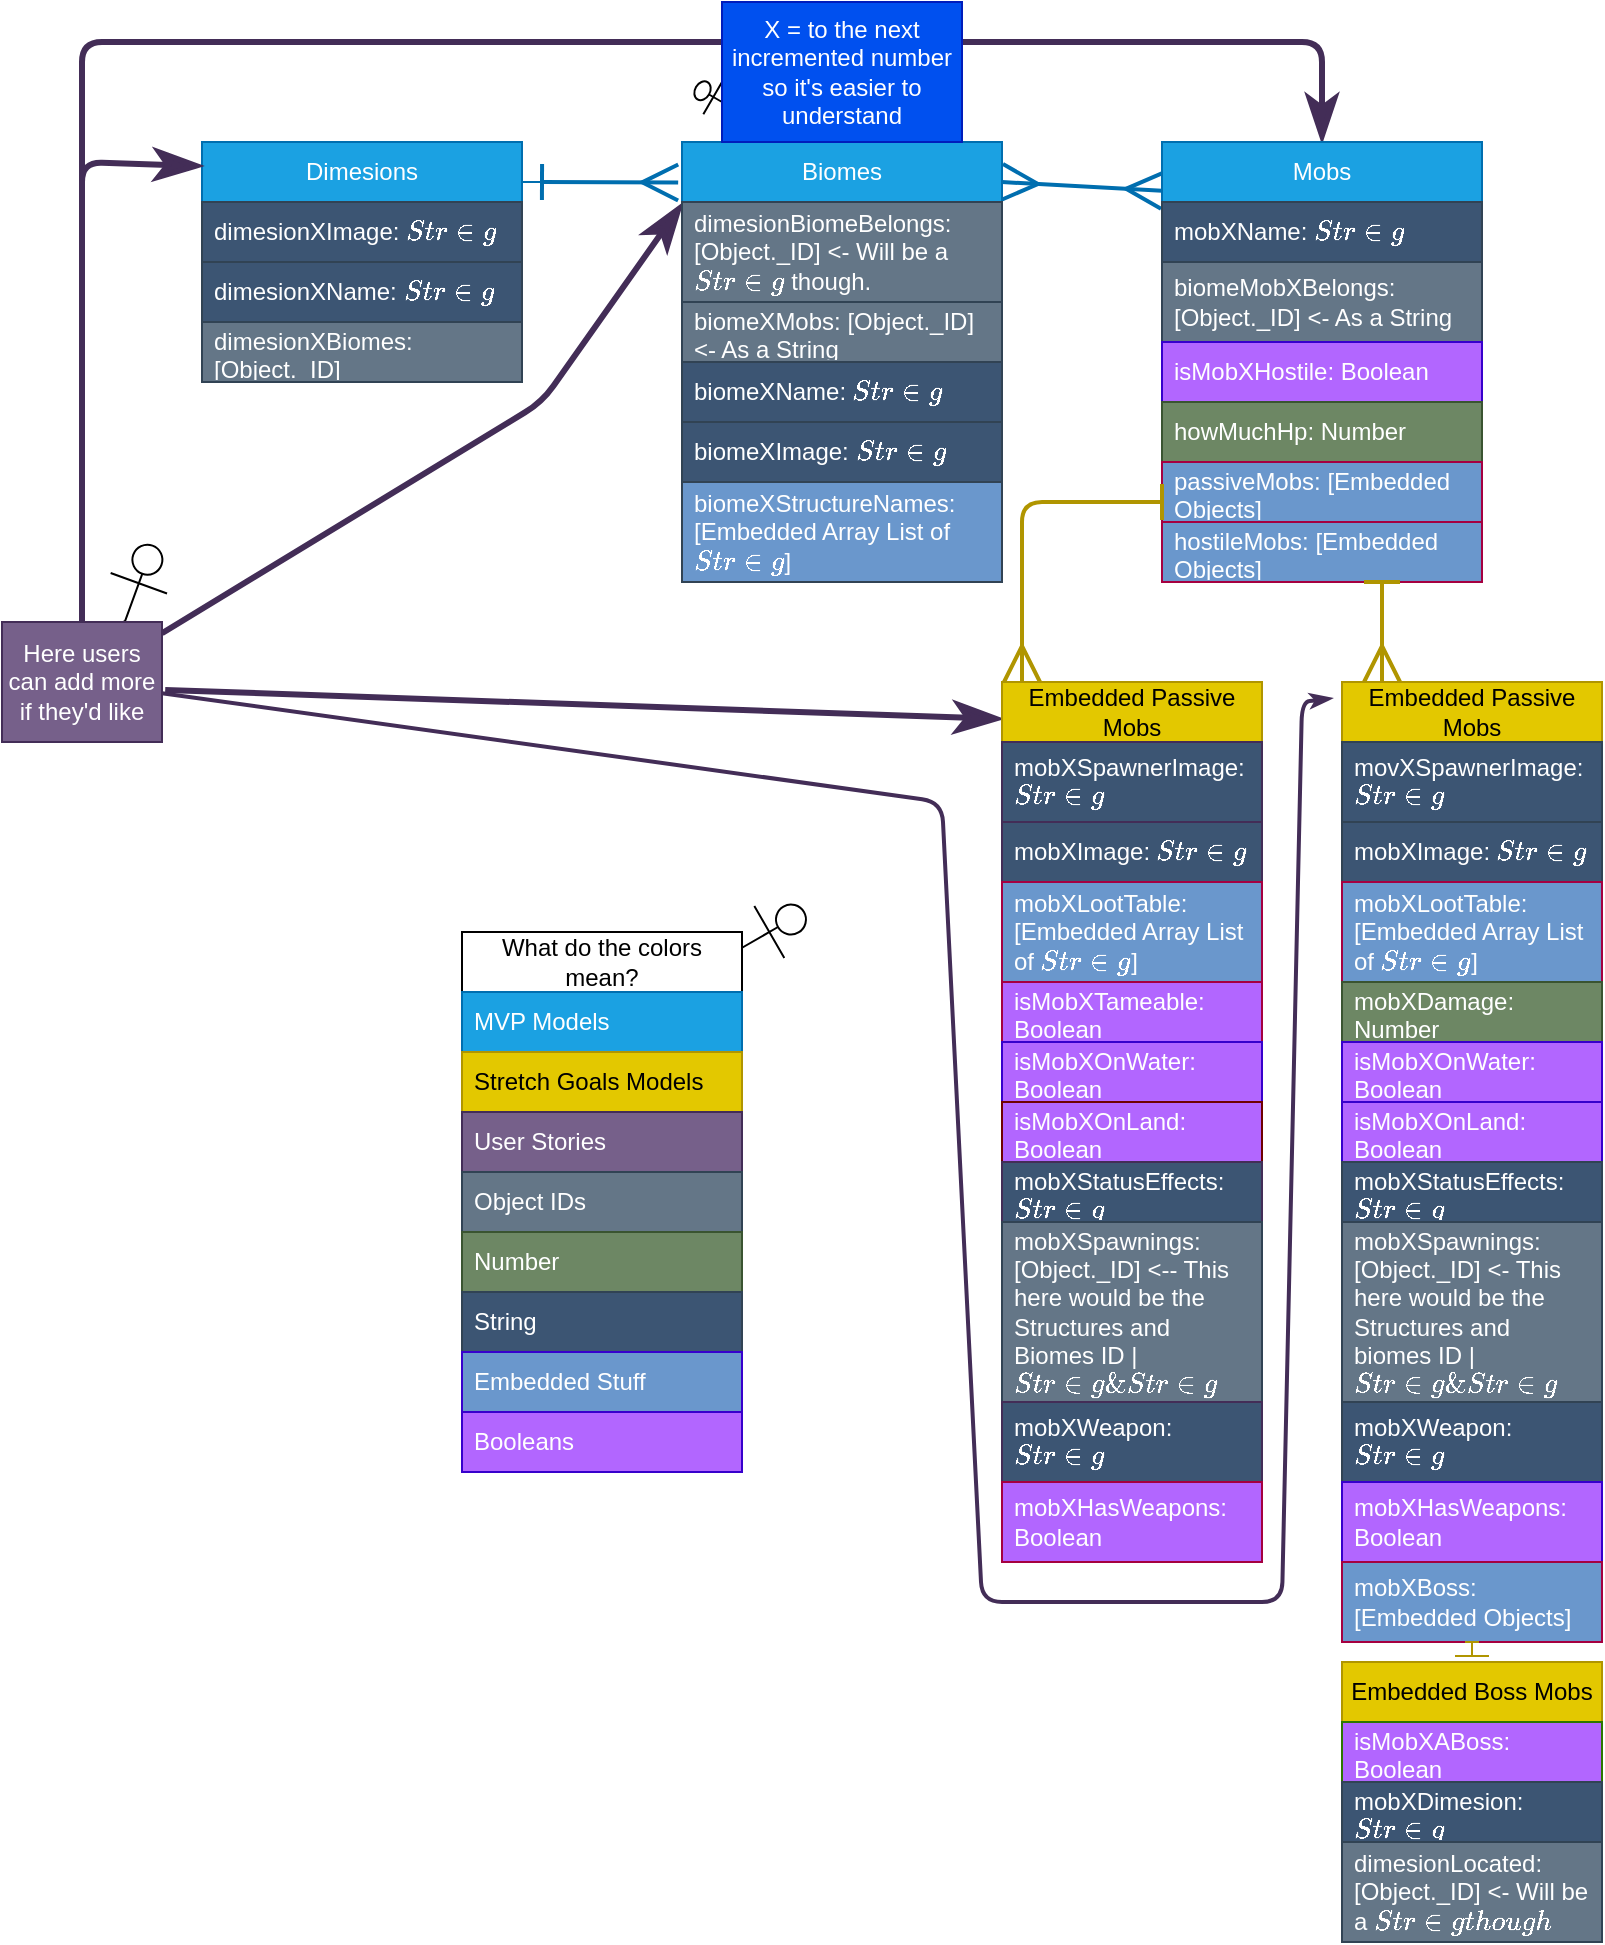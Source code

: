<mxfile>
    <diagram name="Page-1" id="wMcJXPJrbRFAe2mAiJM7">
        <mxGraphModel dx="1621" dy="1103" grid="1" gridSize="10" guides="1" tooltips="1" connect="1" arrows="1" fold="1" page="1" pageScale="1" pageWidth="850" pageHeight="1100" math="0" shadow="0">
            <root>
                <mxCell id="0"/>
                <mxCell id="1" parent="0"/>
                <mxCell id="163" value="Actor" style="shape=umlActor;verticalLabelPosition=bottom;verticalAlign=top;html=1;outlineConnect=0;rotation=60;" vertex="1" parent="1">
                    <mxGeometry x="380" y="450" width="30" height="60" as="geometry"/>
                </mxCell>
                <mxCell id="147" style="edgeStyle=none;html=1;startArrow=none;startFill=0;endArrow=classicThin;endFill=1;startSize=15;endSize=15;sourcePerimeterSpacing=0;entryX=0.5;entryY=0;entryDx=0;entryDy=0;fillColor=#76608a;strokeColor=#432D57;strokeWidth=3;" edge="1" parent="1" source="35" target="51">
                    <mxGeometry relative="1" as="geometry">
                        <mxPoint x="680" y="70" as="targetPoint"/>
                        <Array as="points">
                            <mxPoint x="60" y="30"/>
                            <mxPoint x="680" y="30"/>
                        </Array>
                    </mxGeometry>
                </mxCell>
                <mxCell id="145" style="edgeStyle=none;html=1;entryX=0;entryY=0.141;entryDx=0;entryDy=0;entryPerimeter=0;startArrow=none;startFill=0;endArrow=classicThin;endFill=1;startSize=15;endSize=15;sourcePerimeterSpacing=0;fillColor=#76608a;strokeColor=#432D57;strokeWidth=3;" edge="1" parent="1" source="35" target="40">
                    <mxGeometry relative="1" as="geometry">
                        <Array as="points">
                            <mxPoint x="290" y="210"/>
                        </Array>
                    </mxGeometry>
                </mxCell>
                <mxCell id="65" value="" style="shape=umlActor;verticalLabelPosition=bottom;verticalAlign=top;html=1;outlineConnect=0;rotation=-60;" vertex="1" parent="1">
                    <mxGeometry x="370" y="45" width="20" height="30" as="geometry"/>
                </mxCell>
                <mxCell id="63" value="" style="rounded=1;whiteSpace=wrap;html=1;" vertex="1" parent="1">
                    <mxGeometry x="380" y="15" width="120" height="60" as="geometry"/>
                </mxCell>
                <mxCell id="39" value="Actor" style="shape=umlActor;verticalLabelPosition=bottom;verticalAlign=top;html=1;outlineConnect=0;rotation=20;" vertex="1" parent="1">
                    <mxGeometry x="70" y="280" width="30" height="60" as="geometry"/>
                </mxCell>
                <mxCell id="131" style="edgeStyle=none;html=1;startArrow=baseDash;startFill=0;endArrow=ERmany;endFill=0;startSize=15;endSize=15;sourcePerimeterSpacing=10;entryX=-0.012;entryY=0.092;entryDx=0;entryDy=0;entryPerimeter=0;fillColor=#1ba1e2;strokeColor=#006EAF;strokeWidth=2;" edge="1" parent="1" target="40">
                    <mxGeometry relative="1" as="geometry">
                        <mxPoint x="290" y="100" as="sourcePoint"/>
                    </mxGeometry>
                </mxCell>
                <mxCell id="26" value="Dimesions" style="swimlane;fontStyle=0;childLayout=stackLayout;horizontal=1;startSize=30;horizontalStack=0;resizeParent=1;resizeParentMax=0;resizeLast=0;collapsible=1;marginBottom=0;whiteSpace=wrap;html=1;fillColor=#1ba1e2;fontColor=#ffffff;strokeColor=#006EAF;" vertex="1" parent="1">
                    <mxGeometry x="120" y="80" width="160" height="120" as="geometry"/>
                </mxCell>
                <mxCell id="107" value="dimesionXImage: `String`" style="text;strokeColor=#314354;fillColor=#3C5573;align=left;verticalAlign=middle;spacingLeft=4;spacingRight=4;overflow=hidden;points=[[0,0.5],[1,0.5]];portConstraint=eastwest;rotatable=0;whiteSpace=wrap;html=1;fontColor=#ffffff;" vertex="1" parent="26">
                    <mxGeometry y="30" width="160" height="30" as="geometry"/>
                </mxCell>
                <mxCell id="27" value="dimesionXName: `String`" style="text;strokeColor=#314354;fillColor=#3C5573;align=left;verticalAlign=middle;spacingLeft=4;spacingRight=4;overflow=hidden;points=[[0,0.5],[1,0.5]];portConstraint=eastwest;rotatable=0;whiteSpace=wrap;html=1;fontColor=#ffffff;" vertex="1" parent="26">
                    <mxGeometry y="60" width="160" height="30" as="geometry"/>
                </mxCell>
                <mxCell id="28" value="dimesionXBiomes: [Object._ID]" style="text;strokeColor=#314354;fillColor=#647687;align=left;verticalAlign=middle;spacingLeft=4;spacingRight=4;overflow=hidden;points=[[0,0.5],[1,0.5]];portConstraint=eastwest;rotatable=0;whiteSpace=wrap;html=1;fontColor=#ffffff;" vertex="1" parent="26">
                    <mxGeometry y="90" width="160" height="30" as="geometry"/>
                </mxCell>
                <mxCell id="34" value="" style="rounded=1;whiteSpace=wrap;html=1;" vertex="1" parent="1">
                    <mxGeometry x="20" y="320" width="80" height="60" as="geometry"/>
                </mxCell>
                <mxCell id="140" style="edgeStyle=none;html=1;startArrow=none;startFill=0;endArrow=classicThin;endFill=1;startSize=15;endSize=15;sourcePerimeterSpacing=0;entryX=0;entryY=0.1;entryDx=0;entryDy=0;entryPerimeter=0;fillColor=#76608a;strokeColor=#432D57;strokeWidth=3;" edge="1" parent="1" source="35" target="26">
                    <mxGeometry relative="1" as="geometry">
                        <mxPoint x="180" y="210" as="targetPoint"/>
                        <Array as="points">
                            <mxPoint x="60" y="90"/>
                        </Array>
                    </mxGeometry>
                </mxCell>
                <mxCell id="142" style="edgeStyle=none;html=1;entryX=0;entryY=0.042;entryDx=0;entryDy=0;startArrow=none;startFill=0;endArrow=classicThin;endFill=1;startSize=15;endSize=15;sourcePerimeterSpacing=0;entryPerimeter=0;fillColor=#76608a;strokeColor=#432D57;strokeWidth=3;exitX=1.02;exitY=0.566;exitDx=0;exitDy=0;exitPerimeter=0;" edge="1" parent="1" source="35" target="81">
                    <mxGeometry relative="1" as="geometry"/>
                </mxCell>
                <mxCell id="143" style="edgeStyle=none;html=1;entryX=-0.038;entryY=0.017;entryDx=0;entryDy=0;entryPerimeter=0;startArrow=none;startFill=0;endArrow=classicThin;endFill=1;startSize=15;endSize=5;sourcePerimeterSpacing=0;fillColor=#76608a;strokeColor=#432D57;strokeWidth=2;" edge="1" parent="1" source="35" target="93">
                    <mxGeometry relative="1" as="geometry">
                        <Array as="points">
                            <mxPoint x="490" y="410"/>
                            <mxPoint x="510" y="810"/>
                            <mxPoint x="660" y="810"/>
                            <mxPoint x="670" y="360"/>
                        </Array>
                    </mxGeometry>
                </mxCell>
                <mxCell id="35" value="Here users can add more if they'd like" style="text;html=1;strokeColor=#432D57;fillColor=#76608a;align=center;verticalAlign=middle;whiteSpace=wrap;rounded=0;fontColor=#ffffff;" vertex="1" parent="1">
                    <mxGeometry x="20" y="320" width="80" height="60" as="geometry"/>
                </mxCell>
                <mxCell id="134" style="edgeStyle=none;html=1;entryX=0;entryY=0.111;entryDx=0;entryDy=0;entryPerimeter=0;startArrow=ERmany;startFill=0;endArrow=ERmany;endFill=0;startSize=15;endSize=15;sourcePerimeterSpacing=0;fillColor=#1ba1e2;strokeColor=#006EAF;strokeWidth=2;" edge="1" parent="1" target="51">
                    <mxGeometry relative="1" as="geometry">
                        <mxPoint x="520" y="100" as="sourcePoint"/>
                    </mxGeometry>
                </mxCell>
                <mxCell id="40" value="Biomes" style="swimlane;fontStyle=0;childLayout=stackLayout;horizontal=1;startSize=30;horizontalStack=0;resizeParent=1;resizeParentMax=0;resizeLast=0;collapsible=1;marginBottom=0;whiteSpace=wrap;html=1;fillColor=#1ba1e2;fontColor=#ffffff;strokeColor=#006EAF;" vertex="1" parent="1">
                    <mxGeometry x="360" y="80" width="160" height="220" as="geometry"/>
                </mxCell>
                <mxCell id="85" value="dimesionBiomeBelongs: [Object._ID] &amp;lt;- Will be a `String` though." style="text;strokeColor=#314354;fillColor=#647687;align=left;verticalAlign=middle;spacingLeft=4;spacingRight=4;overflow=hidden;points=[[0,0.5],[1,0.5]];portConstraint=eastwest;rotatable=0;whiteSpace=wrap;html=1;fontColor=#ffffff;" vertex="1" parent="40">
                    <mxGeometry y="30" width="160" height="50" as="geometry"/>
                </mxCell>
                <mxCell id="42" value="biomeXMobs: [Object._ID] &amp;lt;- As a String" style="text;strokeColor=#314354;fillColor=#647687;align=left;verticalAlign=middle;spacingLeft=4;spacingRight=4;overflow=hidden;points=[[0,0.5],[1,0.5]];portConstraint=eastwest;rotatable=0;whiteSpace=wrap;html=1;fontColor=#ffffff;" vertex="1" parent="40">
                    <mxGeometry y="80" width="160" height="30" as="geometry"/>
                </mxCell>
                <mxCell id="41" value="biomeXName: `String`" style="text;strokeColor=#314354;fillColor=#3C5573;align=left;verticalAlign=middle;spacingLeft=4;spacingRight=4;overflow=hidden;points=[[0,0.5],[1,0.5]];portConstraint=eastwest;rotatable=0;whiteSpace=wrap;html=1;fontColor=#ffffff;" vertex="1" parent="40">
                    <mxGeometry y="110" width="160" height="30" as="geometry"/>
                </mxCell>
                <mxCell id="106" value="biomeXImage: `String`" style="text;strokeColor=#314354;fillColor=#3C5573;align=left;verticalAlign=middle;spacingLeft=4;spacingRight=4;overflow=hidden;points=[[0,0.5],[1,0.5]];portConstraint=eastwest;rotatable=0;whiteSpace=wrap;html=1;fontColor=#ffffff;" vertex="1" parent="40">
                    <mxGeometry y="140" width="160" height="30" as="geometry"/>
                </mxCell>
                <mxCell id="69" value="biomeXStructureNames: [Embedded Array List of `String`]" style="text;strokeColor=#314354;fillColor=#6A97CC;align=left;verticalAlign=middle;spacingLeft=4;spacingRight=4;overflow=hidden;points=[[0,0.5],[1,0.5]];portConstraint=eastwest;rotatable=0;whiteSpace=wrap;html=1;fontColor=#ffffff;" vertex="1" parent="40">
                    <mxGeometry y="170" width="160" height="50" as="geometry"/>
                </mxCell>
                <mxCell id="48" style="edgeStyle=none;html=1;startArrow=baseDash;startFill=0;endArrow=ERmany;endFill=0;startSize=15;endSize=15;sourcePerimeterSpacing=10;" edge="1" parent="1">
                    <mxGeometry relative="1" as="geometry">
                        <mxPoint x="290" y="185" as="targetPoint"/>
                        <mxPoint x="290" y="185" as="sourcePoint"/>
                    </mxGeometry>
                </mxCell>
                <mxCell id="51" value="Mobs" style="swimlane;fontStyle=0;childLayout=stackLayout;horizontal=1;startSize=30;horizontalStack=0;resizeParent=1;resizeParentMax=0;resizeLast=0;collapsible=1;marginBottom=0;whiteSpace=wrap;html=1;fillColor=#1ba1e2;fontColor=#ffffff;strokeColor=#006EAF;" vertex="1" parent="1">
                    <mxGeometry x="600" y="80" width="160" height="220" as="geometry"/>
                </mxCell>
                <mxCell id="52" value="mobXName: `String`" style="text;strokeColor=#314354;fillColor=#3C5573;align=left;verticalAlign=middle;spacingLeft=4;spacingRight=4;overflow=hidden;points=[[0,0.5],[1,0.5]];portConstraint=eastwest;rotatable=0;whiteSpace=wrap;html=1;fontColor=#ffffff;" vertex="1" parent="51">
                    <mxGeometry y="30" width="160" height="30" as="geometry"/>
                </mxCell>
                <mxCell id="167" value="biomeMobXBelongs: [Object._ID] &amp;lt;- As a String" style="text;fillColor=#647687;align=left;verticalAlign=middle;spacingLeft=4;spacingRight=4;overflow=hidden;points=[[0,0.5],[1,0.5]];portConstraint=eastwest;rotatable=0;whiteSpace=wrap;html=1;fontColor=#ffffff;strokeColor=#314354;" vertex="1" parent="51">
                    <mxGeometry y="60" width="160" height="40" as="geometry"/>
                </mxCell>
                <mxCell id="67" value="isMobXHostile: Boolean" style="text;strokeColor=#3700CC;fillColor=#B266FF;align=left;verticalAlign=middle;spacingLeft=4;spacingRight=4;overflow=hidden;points=[[0,0.5],[1,0.5]];portConstraint=eastwest;rotatable=0;whiteSpace=wrap;html=1;fontColor=#ffffff;" vertex="1" parent="51">
                    <mxGeometry y="100" width="160" height="30" as="geometry"/>
                </mxCell>
                <mxCell id="68" value="howMuchHp: Number" style="text;strokeColor=#3A5431;fillColor=#6d8764;align=left;verticalAlign=middle;spacingLeft=4;spacingRight=4;overflow=hidden;points=[[0,0.5],[1,0.5]];portConstraint=eastwest;rotatable=0;whiteSpace=wrap;html=1;fontColor=#ffffff;" vertex="1" parent="51">
                    <mxGeometry y="130" width="160" height="30" as="geometry"/>
                </mxCell>
                <mxCell id="83" value="passiveMobs: [Embedded Objects]" style="text;strokeColor=#A50040;fillColor=#6A97CC;align=left;verticalAlign=middle;spacingLeft=4;spacingRight=4;overflow=hidden;points=[[0,0.5],[1,0.5]];portConstraint=eastwest;rotatable=0;whiteSpace=wrap;html=1;fontColor=#ffffff;" vertex="1" parent="51">
                    <mxGeometry y="160" width="160" height="30" as="geometry"/>
                </mxCell>
                <mxCell id="84" value="hostileMobs: [Embedded Objects]" style="text;strokeColor=#A50040;fillColor=#6A97CC;align=left;verticalAlign=middle;spacingLeft=4;spacingRight=4;overflow=hidden;points=[[0,0.5],[1,0.5]];portConstraint=eastwest;rotatable=0;whiteSpace=wrap;html=1;fontColor=#ffffff;" vertex="1" parent="51">
                    <mxGeometry y="190" width="160" height="30" as="geometry"/>
                </mxCell>
                <mxCell id="61" value="X = to the next incremented number so it's easier to understand" style="text;html=1;strokeColor=#001DBC;fillColor=#0050ef;align=center;verticalAlign=middle;whiteSpace=wrap;rounded=0;fontColor=#ffffff;" vertex="1" parent="1">
                    <mxGeometry x="380" y="10" width="120" height="70" as="geometry"/>
                </mxCell>
                <mxCell id="135" style="edgeStyle=none;html=1;startArrow=ERmany;startFill=0;endArrow=baseDash;endFill=0;startSize=15;endSize=15;sourcePerimeterSpacing=0;fillColor=#e3c800;strokeColor=#B09500;rounded=1;jumpSize=15;strokeWidth=2;entryX=0;entryY=0.667;entryDx=0;entryDy=0;entryPerimeter=0;" edge="1" parent="1" target="83">
                    <mxGeometry relative="1" as="geometry">
                        <mxPoint x="580" y="230" as="targetPoint"/>
                        <mxPoint x="530" y="350" as="sourcePoint"/>
                        <Array as="points">
                            <mxPoint x="530" y="260"/>
                        </Array>
                    </mxGeometry>
                </mxCell>
                <mxCell id="81" value="Embedded Passive Mobs" style="swimlane;fontStyle=0;childLayout=stackLayout;horizontal=1;startSize=30;horizontalStack=0;resizeParent=1;resizeParentMax=0;resizeLast=0;collapsible=1;marginBottom=0;whiteSpace=wrap;html=1;fillColor=#e3c800;fontColor=#000000;strokeColor=#B09500;" vertex="1" parent="1">
                    <mxGeometry x="520" y="350" width="130" height="440" as="geometry"/>
                </mxCell>
                <mxCell id="112" value="mobXSpawnerImage:&lt;br&gt;`String`" style="text;fillColor=#3C5573;align=left;verticalAlign=middle;spacingLeft=4;spacingRight=4;overflow=hidden;points=[[0,0.5],[1,0.5]];portConstraint=eastwest;rotatable=0;whiteSpace=wrap;html=1;fontColor=#ffffff;strokeColor=#432D57;" vertex="1" parent="81">
                    <mxGeometry y="30" width="130" height="40" as="geometry"/>
                </mxCell>
                <mxCell id="104" value="mobXImage: `String`" style="text;strokeColor=#432D57;fillColor=#3C5573;align=left;verticalAlign=middle;spacingLeft=4;spacingRight=4;overflow=hidden;points=[[0,0.5],[1,0.5]];portConstraint=eastwest;rotatable=0;whiteSpace=wrap;html=1;fontColor=#ffffff;" vertex="1" parent="81">
                    <mxGeometry y="70" width="130" height="30" as="geometry"/>
                </mxCell>
                <mxCell id="82" value="mobXLootTable: [Embedded Array List of `String`]" style="text;strokeColor=#A50040;fillColor=#6A97CC;align=left;verticalAlign=middle;spacingLeft=4;spacingRight=4;overflow=hidden;points=[[0,0.5],[1,0.5]];portConstraint=eastwest;rotatable=0;whiteSpace=wrap;html=1;fontColor=#ffffff;" vertex="1" parent="81">
                    <mxGeometry y="100" width="130" height="50" as="geometry"/>
                </mxCell>
                <mxCell id="86" value="isMobXTameable: Boolean" style="text;strokeColor=#A50040;fillColor=#B266FF;align=left;verticalAlign=middle;spacingLeft=4;spacingRight=4;overflow=hidden;points=[[0,0.5],[1,0.5]];portConstraint=eastwest;rotatable=0;whiteSpace=wrap;html=1;fontColor=#ffffff;" vertex="1" parent="81">
                    <mxGeometry y="150" width="130" height="30" as="geometry"/>
                </mxCell>
                <mxCell id="87" value="isMobXOnWater:&lt;br&gt;Boolean" style="text;strokeColor=#3700CC;fillColor=#B266FF;align=left;verticalAlign=middle;spacingLeft=4;spacingRight=4;overflow=hidden;points=[[0,0.5],[1,0.5]];portConstraint=eastwest;rotatable=0;whiteSpace=wrap;html=1;fontColor=#ffffff;" vertex="1" parent="81">
                    <mxGeometry y="180" width="130" height="30" as="geometry"/>
                </mxCell>
                <mxCell id="88" value="isMobXOnLand: Boolean" style="text;strokeColor=#6F0000;fillColor=#B266FF;align=left;verticalAlign=middle;spacingLeft=4;spacingRight=4;overflow=hidden;points=[[0,0.5],[1,0.5]];portConstraint=eastwest;rotatable=0;whiteSpace=wrap;html=1;fontColor=#ffffff;" vertex="1" parent="81">
                    <mxGeometry y="210" width="130" height="30" as="geometry"/>
                </mxCell>
                <mxCell id="101" value="mobXStatusEffects:&lt;br&gt;`String`" style="text;strokeColor=#432D57;fillColor=#3C5573;align=left;verticalAlign=middle;spacingLeft=4;spacingRight=4;overflow=hidden;points=[[0,0.5],[1,0.5]];portConstraint=eastwest;rotatable=0;whiteSpace=wrap;html=1;fontColor=#ffffff;" vertex="1" parent="81">
                    <mxGeometry y="240" width="130" height="30" as="geometry"/>
                </mxCell>
                <mxCell id="102" value="mobXSpawnings: [Object._ID] &amp;lt;-- This here would be the Structures and Biomes ID | `String &amp;amp; String`" style="text;strokeColor=#314354;fillColor=#647687;align=left;verticalAlign=middle;spacingLeft=4;spacingRight=4;overflow=hidden;points=[[0,0.5],[1,0.5]];portConstraint=eastwest;rotatable=0;whiteSpace=wrap;html=1;fontColor=#ffffff;" vertex="1" parent="81">
                    <mxGeometry y="270" width="130" height="90" as="geometry"/>
                </mxCell>
                <mxCell id="111" value="mobXWeapon: `String`" style="text;strokeColor=#432D57;fillColor=#3C5573;align=left;verticalAlign=middle;spacingLeft=4;spacingRight=4;overflow=hidden;points=[[0,0.5],[1,0.5]];portConstraint=eastwest;rotatable=0;whiteSpace=wrap;html=1;fontColor=#ffffff;" vertex="1" parent="81">
                    <mxGeometry y="360" width="130" height="40" as="geometry"/>
                </mxCell>
                <mxCell id="110" value="mobXHasWeapons:&lt;br&gt;Boolean" style="text;strokeColor=#A50040;fillColor=#B266FF;align=left;verticalAlign=middle;spacingLeft=4;spacingRight=4;overflow=hidden;points=[[0,0.5],[1,0.5]];portConstraint=eastwest;rotatable=0;whiteSpace=wrap;html=1;fontColor=#ffffff;" vertex="1" parent="81">
                    <mxGeometry y="400" width="130" height="40" as="geometry"/>
                </mxCell>
                <mxCell id="139" style="edgeStyle=none;html=1;startArrow=ERmany;startFill=0;endArrow=baseDash;endFill=0;startSize=15;endSize=15;sourcePerimeterSpacing=0;exitX=0.154;exitY=0;exitDx=0;exitDy=0;exitPerimeter=0;fillColor=#e3c800;strokeColor=#B09500;strokeWidth=2;" edge="1" parent="1" source="93">
                    <mxGeometry relative="1" as="geometry">
                        <mxPoint x="710" y="300" as="targetPoint"/>
                    </mxGeometry>
                </mxCell>
                <mxCell id="93" value="Embedded Passive Mobs" style="swimlane;fontStyle=0;childLayout=stackLayout;horizontal=1;startSize=30;horizontalStack=0;resizeParent=1;resizeParentMax=0;resizeLast=0;collapsible=1;marginBottom=0;whiteSpace=wrap;html=1;fillColor=#e3c800;fontColor=#000000;strokeColor=#B09500;" vertex="1" parent="1">
                    <mxGeometry x="690" y="350" width="130" height="480" as="geometry"/>
                </mxCell>
                <mxCell id="113" value="movXSpawnerImage:&lt;br&gt;`String`" style="text;strokeColor=#314354;fillColor=#3C5573;align=left;verticalAlign=middle;spacingLeft=4;spacingRight=4;overflow=hidden;points=[[0,0.5],[1,0.5]];portConstraint=eastwest;rotatable=0;whiteSpace=wrap;html=1;fontColor=#ffffff;" vertex="1" parent="93">
                    <mxGeometry y="30" width="130" height="40" as="geometry"/>
                </mxCell>
                <mxCell id="105" value="mobXImage: `String`" style="text;strokeColor=#314354;fillColor=#3C5573;align=left;verticalAlign=middle;spacingLeft=4;spacingRight=4;overflow=hidden;points=[[0,0.5],[1,0.5]];portConstraint=eastwest;rotatable=0;whiteSpace=wrap;html=1;fontColor=#ffffff;" vertex="1" parent="93">
                    <mxGeometry y="70" width="130" height="30" as="geometry"/>
                </mxCell>
                <mxCell id="95" value="mobXLootTable: [Embedded Array List of `String`]" style="text;strokeColor=#A50040;fillColor=#6A97CC;align=left;verticalAlign=middle;spacingLeft=4;spacingRight=4;overflow=hidden;points=[[0,0.5],[1,0.5]];portConstraint=eastwest;rotatable=0;whiteSpace=wrap;html=1;fontColor=#ffffff;" vertex="1" parent="93">
                    <mxGeometry y="100" width="130" height="50" as="geometry"/>
                </mxCell>
                <mxCell id="96" value="mobXDamage: Number" style="text;strokeColor=#3A5431;fillColor=#6d8764;align=left;verticalAlign=middle;spacingLeft=4;spacingRight=4;overflow=hidden;points=[[0,0.5],[1,0.5]];portConstraint=eastwest;rotatable=0;whiteSpace=wrap;html=1;fontColor=#ffffff;" vertex="1" parent="93">
                    <mxGeometry y="150" width="130" height="30" as="geometry"/>
                </mxCell>
                <mxCell id="97" value="isMobXOnWater: Boolean" style="text;strokeColor=#3700CC;fillColor=#B266FF;align=left;verticalAlign=middle;spacingLeft=4;spacingRight=4;overflow=hidden;points=[[0,0.5],[1,0.5]];portConstraint=eastwest;rotatable=0;whiteSpace=wrap;html=1;fontColor=#ffffff;" vertex="1" parent="93">
                    <mxGeometry y="180" width="130" height="30" as="geometry"/>
                </mxCell>
                <mxCell id="98" value="isMobXOnLand:&lt;br&gt;Boolean" style="text;strokeColor=#3700CC;fillColor=#B266FF;align=left;verticalAlign=middle;spacingLeft=4;spacingRight=4;overflow=hidden;points=[[0,0.5],[1,0.5]];portConstraint=eastwest;rotatable=0;whiteSpace=wrap;html=1;fontColor=#ffffff;" vertex="1" parent="93">
                    <mxGeometry y="210" width="130" height="30" as="geometry"/>
                </mxCell>
                <mxCell id="99" value="mobXStatusEffects:&lt;br&gt;`String`" style="text;strokeColor=#314354;fillColor=#3C5573;align=left;verticalAlign=middle;spacingLeft=4;spacingRight=4;overflow=hidden;points=[[0,0.5],[1,0.5]];portConstraint=eastwest;rotatable=0;whiteSpace=wrap;html=1;fontColor=#ffffff;" vertex="1" parent="93">
                    <mxGeometry y="240" width="130" height="30" as="geometry"/>
                </mxCell>
                <mxCell id="100" value="mobXSpawnings: [Object._ID] &amp;lt;- This here would be the Structures and biomes ID | `String &amp;amp; String`" style="text;strokeColor=#314354;fillColor=#647687;align=left;verticalAlign=middle;spacingLeft=4;spacingRight=4;overflow=hidden;points=[[0,0.5],[1,0.5]];portConstraint=eastwest;rotatable=0;whiteSpace=wrap;html=1;fontColor=#ffffff;" vertex="1" parent="93">
                    <mxGeometry y="270" width="130" height="90" as="geometry"/>
                </mxCell>
                <mxCell id="108" value="mobXWeapon: `String`" style="text;strokeColor=#314354;fillColor=#3C5573;align=left;verticalAlign=middle;spacingLeft=4;spacingRight=4;overflow=hidden;points=[[0,0.5],[1,0.5]];portConstraint=eastwest;rotatable=0;whiteSpace=wrap;html=1;fontColor=#ffffff;" vertex="1" parent="93">
                    <mxGeometry y="360" width="130" height="40" as="geometry"/>
                </mxCell>
                <mxCell id="109" value="mobXHasWeapons:&lt;br&gt;Boolean" style="text;strokeColor=#3700CC;fillColor=#B266FF;align=left;verticalAlign=middle;spacingLeft=4;spacingRight=4;overflow=hidden;points=[[0,0.5],[1,0.5]];portConstraint=eastwest;rotatable=0;whiteSpace=wrap;html=1;fontColor=#ffffff;" vertex="1" parent="93">
                    <mxGeometry y="400" width="130" height="40" as="geometry"/>
                </mxCell>
                <mxCell id="114" value="mobXBoss: [Embedded Objects]" style="text;strokeColor=#A50040;fillColor=#6A97CC;align=left;verticalAlign=middle;spacingLeft=4;spacingRight=4;overflow=hidden;points=[[0,0.5],[1,0.5]];portConstraint=eastwest;rotatable=0;whiteSpace=wrap;html=1;fontColor=#ffffff;" vertex="1" parent="93">
                    <mxGeometry y="440" width="130" height="40" as="geometry"/>
                </mxCell>
                <mxCell id="154" style="edgeStyle=none;html=1;entryX=0.5;entryY=1;entryDx=0;entryDy=0;entryPerimeter=0;startArrow=baseDash;startFill=0;endArrow=baseDash;endFill=0;startSize=15;endSize=5;sourcePerimeterSpacing=3;targetPerimeterSpacing=0;fillColor=#e3c800;strokeColor=#B09500;" edge="1" parent="1" source="116" target="114">
                    <mxGeometry relative="1" as="geometry"/>
                </mxCell>
                <mxCell id="116" value="Embedded Boss Mobs" style="swimlane;fontStyle=0;childLayout=stackLayout;horizontal=1;startSize=30;horizontalStack=0;resizeParent=1;resizeParentMax=0;resizeLast=0;collapsible=1;marginBottom=0;whiteSpace=wrap;html=1;fillColor=#e3c800;fontColor=#000000;strokeColor=#B09500;" vertex="1" parent="1">
                    <mxGeometry x="690" y="840" width="130" height="140" as="geometry"/>
                </mxCell>
                <mxCell id="117" value="isMobXABoss:&lt;br&gt;Boolean" style="text;strokeColor=#2D7600;fillColor=#B266FF;align=left;verticalAlign=middle;spacingLeft=4;spacingRight=4;overflow=hidden;points=[[0,0.5],[1,0.5]];portConstraint=eastwest;rotatable=0;whiteSpace=wrap;html=1;fontColor=#ffffff;" vertex="1" parent="116">
                    <mxGeometry y="30" width="130" height="30" as="geometry"/>
                </mxCell>
                <mxCell id="127" value="mobXDimesion:&lt;br&gt;`String`" style="text;strokeColor=#314354;fillColor=#3C5573;align=left;verticalAlign=middle;spacingLeft=4;spacingRight=4;overflow=hidden;points=[[0,0.5],[1,0.5]];portConstraint=eastwest;rotatable=0;whiteSpace=wrap;html=1;fontColor=#ffffff;" vertex="1" parent="116">
                    <mxGeometry y="60" width="130" height="30" as="geometry"/>
                </mxCell>
                <mxCell id="128" value="dimesionLocated:&lt;br&gt;[Object._ID] &amp;lt;- Will be a `String though`" style="text;strokeColor=#314354;fillColor=#647687;align=left;verticalAlign=middle;spacingLeft=4;spacingRight=4;overflow=hidden;points=[[0,0.5],[1,0.5]];portConstraint=eastwest;rotatable=0;whiteSpace=wrap;html=1;fontColor=#ffffff;" vertex="1" parent="116">
                    <mxGeometry y="90" width="130" height="50" as="geometry"/>
                </mxCell>
                <mxCell id="132" value="" style="endArrow=none;html=1;startSize=15;endSize=15;sourcePerimeterSpacing=10;fillColor=#1ba1e2;strokeColor=#006EAF;" edge="1" parent="1">
                    <mxGeometry width="50" height="50" relative="1" as="geometry">
                        <mxPoint x="280" y="100" as="sourcePoint"/>
                        <mxPoint x="290" y="100" as="targetPoint"/>
                    </mxGeometry>
                </mxCell>
                <mxCell id="158" value="What do the colors mean?" style="swimlane;fontStyle=0;childLayout=stackLayout;horizontal=1;startSize=30;horizontalStack=0;resizeParent=1;resizeParentMax=0;resizeLast=0;collapsible=1;marginBottom=0;whiteSpace=wrap;html=1;" vertex="1" parent="1">
                    <mxGeometry x="250" y="475" width="140" height="270" as="geometry"/>
                </mxCell>
                <mxCell id="159" value="MVP Models" style="text;strokeColor=#006EAF;fillColor=#1ba1e2;align=left;verticalAlign=middle;spacingLeft=4;spacingRight=4;overflow=hidden;points=[[0,0.5],[1,0.5]];portConstraint=eastwest;rotatable=0;whiteSpace=wrap;html=1;fontColor=#ffffff;" vertex="1" parent="158">
                    <mxGeometry y="30" width="140" height="30" as="geometry"/>
                </mxCell>
                <mxCell id="160" value="Stretch Goals Models" style="text;strokeColor=#B09500;fillColor=#e3c800;align=left;verticalAlign=middle;spacingLeft=4;spacingRight=4;overflow=hidden;points=[[0,0.5],[1,0.5]];portConstraint=eastwest;rotatable=0;whiteSpace=wrap;html=1;fontColor=#000000;" vertex="1" parent="158">
                    <mxGeometry y="60" width="140" height="30" as="geometry"/>
                </mxCell>
                <mxCell id="164" value="User Stories" style="text;strokeColor=#432D57;fillColor=#76608a;align=left;verticalAlign=middle;spacingLeft=4;spacingRight=4;overflow=hidden;points=[[0,0.5],[1,0.5]];portConstraint=eastwest;rotatable=0;whiteSpace=wrap;html=1;fontColor=#ffffff;" vertex="1" parent="158">
                    <mxGeometry y="90" width="140" height="30" as="geometry"/>
                </mxCell>
                <mxCell id="169" value="Object IDs" style="text;strokeColor=#314354;fillColor=#647687;align=left;verticalAlign=middle;spacingLeft=4;spacingRight=4;overflow=hidden;points=[[0,0.5],[1,0.5]];portConstraint=eastwest;rotatable=0;whiteSpace=wrap;html=1;fontColor=#ffffff;" vertex="1" parent="158">
                    <mxGeometry y="120" width="140" height="30" as="geometry"/>
                </mxCell>
                <mxCell id="170" value="Number" style="text;strokeColor=#3A5431;fillColor=#6d8764;align=left;verticalAlign=middle;spacingLeft=4;spacingRight=4;overflow=hidden;points=[[0,0.5],[1,0.5]];portConstraint=eastwest;rotatable=0;whiteSpace=wrap;html=1;fontColor=#ffffff;" vertex="1" parent="158">
                    <mxGeometry y="150" width="140" height="30" as="geometry"/>
                </mxCell>
                <mxCell id="171" value="String" style="text;strokeColor=#314354;fillColor=#3C5573;align=left;verticalAlign=middle;spacingLeft=4;spacingRight=4;overflow=hidden;points=[[0,0.5],[1,0.5]];portConstraint=eastwest;rotatable=0;whiteSpace=wrap;html=1;fontColor=#ffffff;" vertex="1" parent="158">
                    <mxGeometry y="180" width="140" height="30" as="geometry"/>
                </mxCell>
                <mxCell id="172" value="Embedded Stuff" style="text;strokeColor=#3700CC;fillColor=#6a97cc;align=left;verticalAlign=middle;spacingLeft=4;spacingRight=4;overflow=hidden;points=[[0,0.5],[1,0.5]];portConstraint=eastwest;rotatable=0;whiteSpace=wrap;html=1;fontColor=#ffffff;" vertex="1" parent="158">
                    <mxGeometry y="210" width="140" height="30" as="geometry"/>
                </mxCell>
                <mxCell id="173" value="Booleans" style="text;strokeColor=#3700CC;fillColor=#B266FF;align=left;verticalAlign=middle;spacingLeft=4;spacingRight=4;overflow=hidden;points=[[0,0.5],[1,0.5]];portConstraint=eastwest;rotatable=0;whiteSpace=wrap;html=1;fontColor=#ffffff;" vertex="1" parent="158">
                    <mxGeometry y="240" width="140" height="30" as="geometry"/>
                </mxCell>
            </root>
        </mxGraphModel>
    </diagram>
</mxfile>